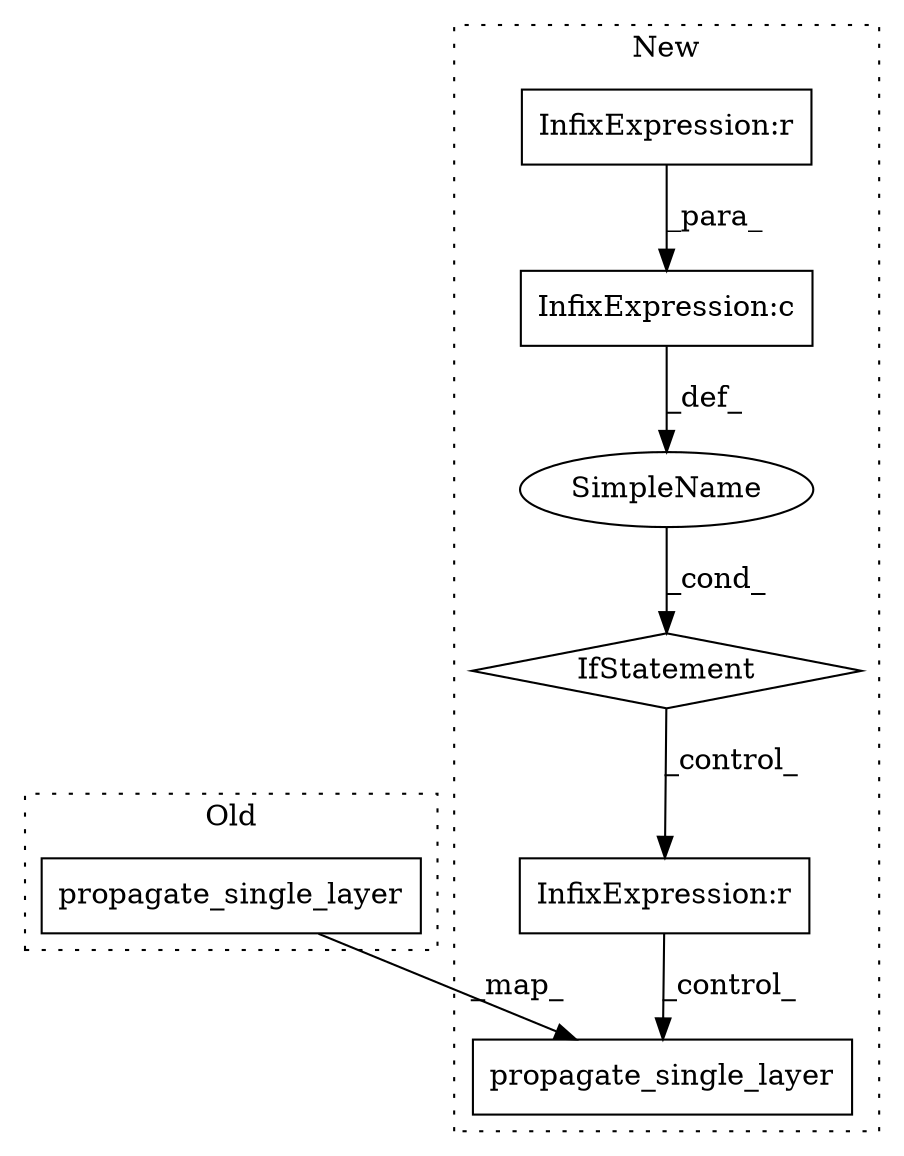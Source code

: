 digraph G {
subgraph cluster0 {
1 [label="propagate_single_layer" a="32" s="89134,89205" l="23,1" shape="box"];
label = "Old";
style="dotted";
}
subgraph cluster1 {
2 [label="propagate_single_layer" a="32" s="89539,89610" l="23,1" shape="box"];
3 [label="IfStatement" a="25" s="88466,88540" l="4,2" shape="diamond"];
4 [label="SimpleName" a="42" s="" l="" shape="ellipse"];
5 [label="InfixExpression:c" a="27" s="88503" l="4" shape="box"];
6 [label="InfixExpression:r" a="27" s="88622" l="3" shape="box"];
7 [label="InfixExpression:r" a="27" s="88522" l="3" shape="box"];
label = "New";
style="dotted";
}
1 -> 2 [label="_map_"];
3 -> 6 [label="_control_"];
4 -> 3 [label="_cond_"];
5 -> 4 [label="_def_"];
6 -> 2 [label="_control_"];
7 -> 5 [label="_para_"];
}